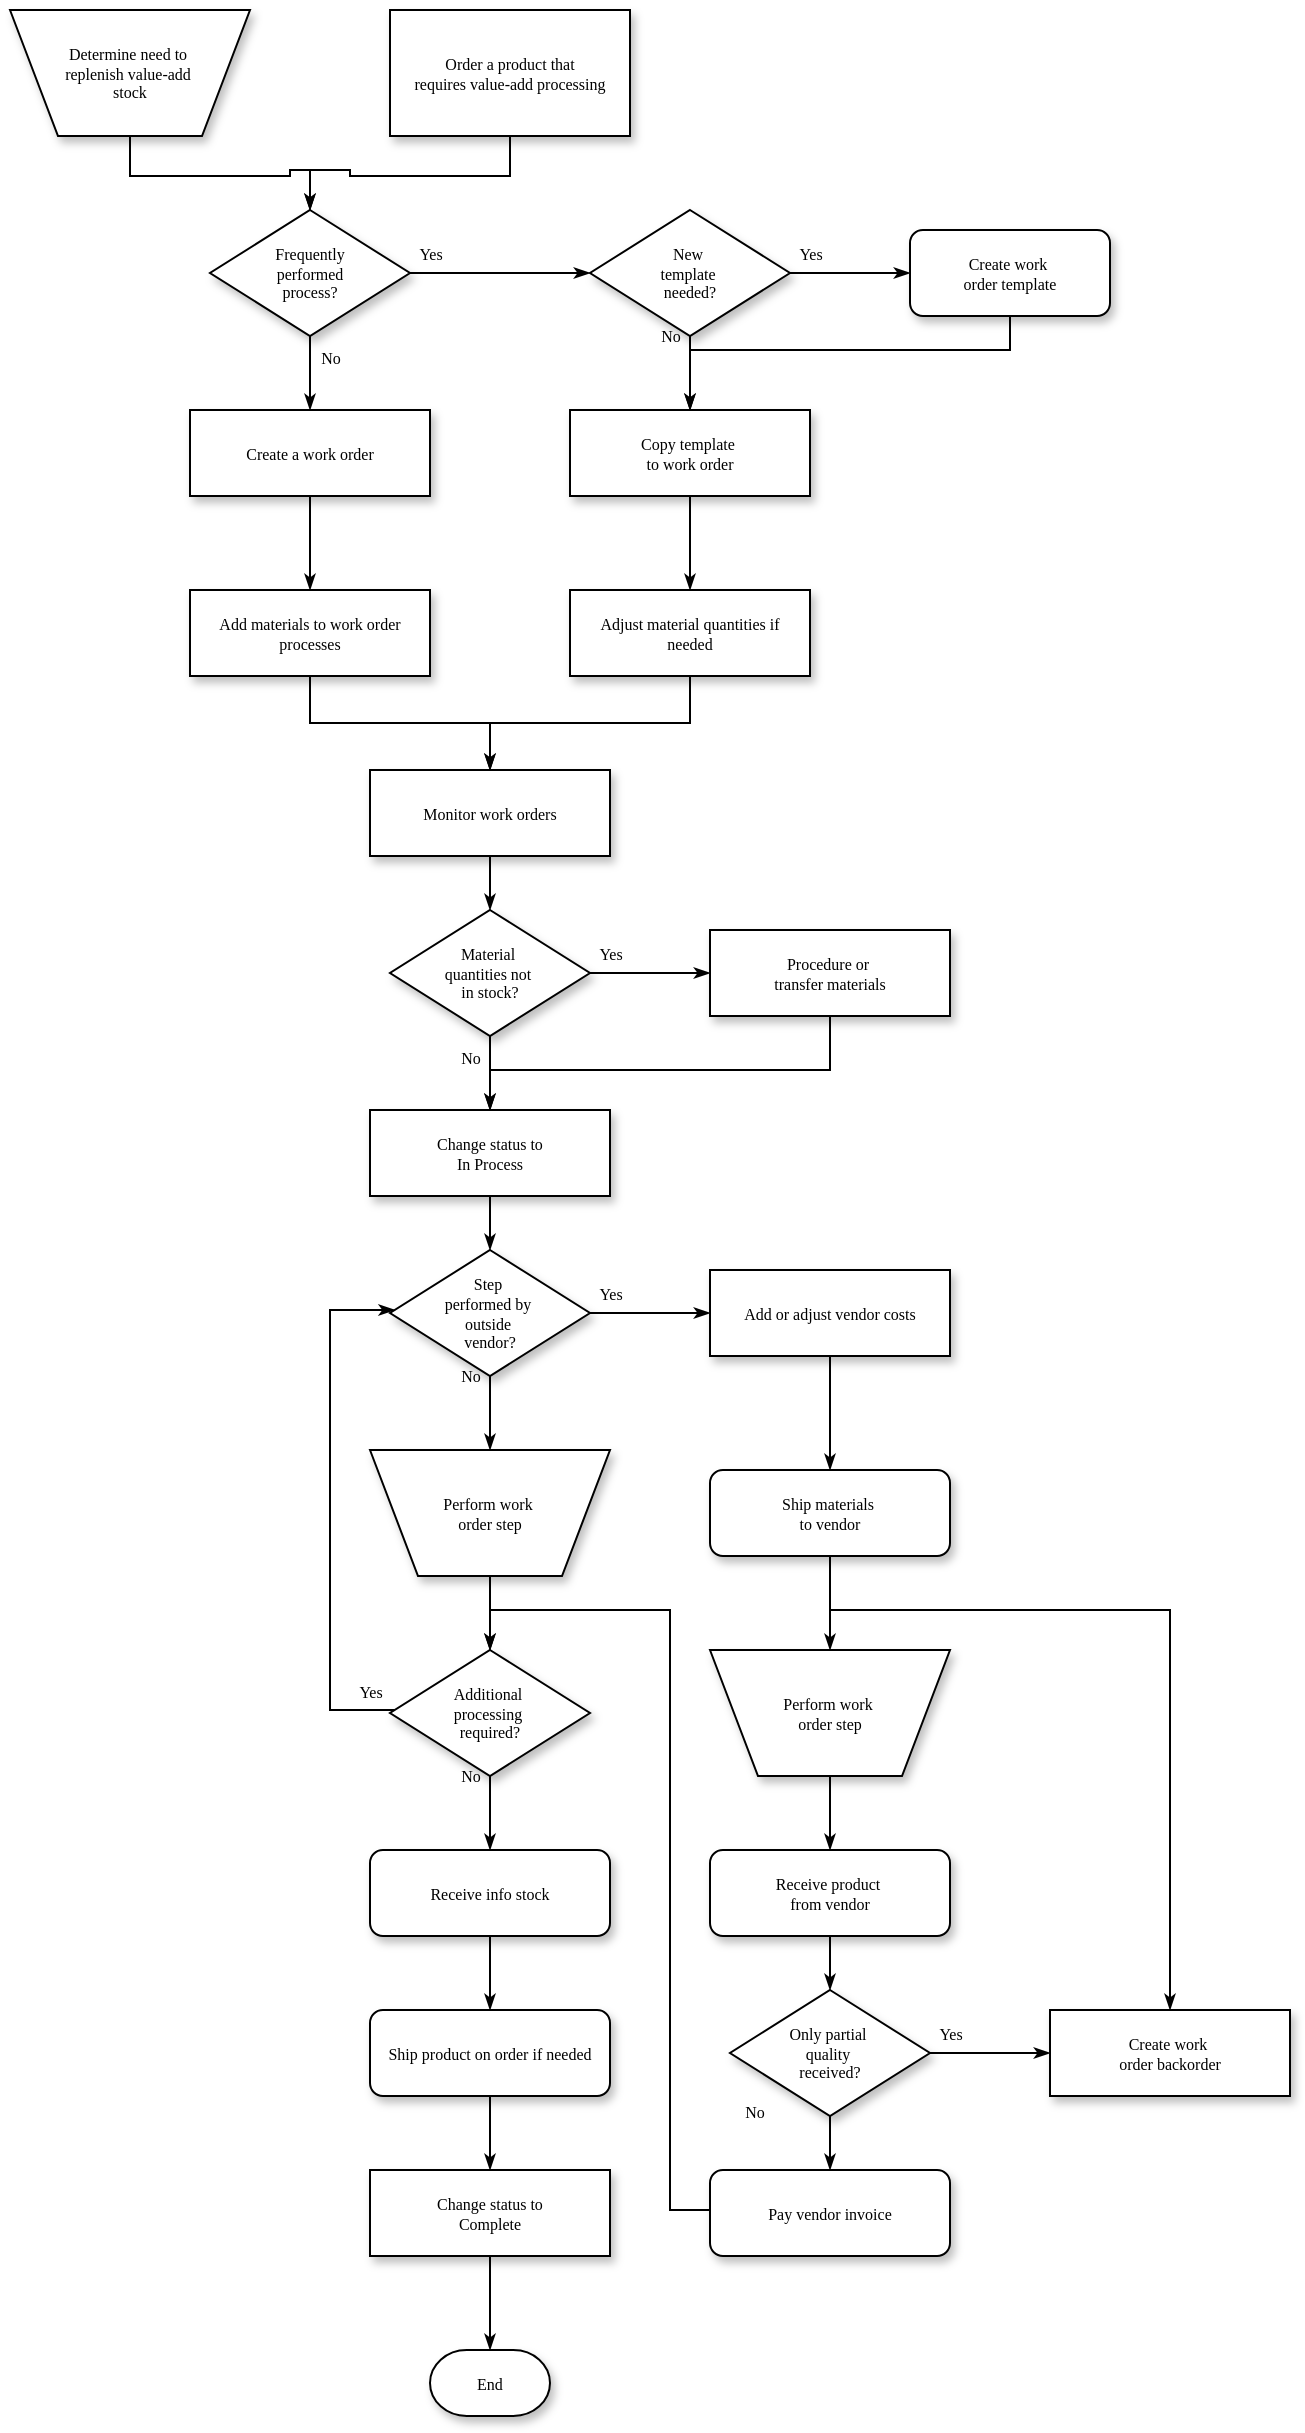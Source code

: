 <mxfile version="14.8.1" type="github">
  <diagram id="qSdNZXYyfH2wm8P7YQI0" name="Page-1">
    <mxGraphModel dx="1188" dy="765" grid="1" gridSize="10" guides="1" tooltips="1" connect="1" arrows="1" fold="1" page="1" pageScale="1" pageWidth="1200" pageHeight="1920" math="0" shadow="0">
      <root>
        <mxCell id="0" />
        <mxCell id="1" parent="0" />
        <mxCell id="9htYWSLXZjWPwvez3Vc0-15" style="edgeStyle=orthogonalEdgeStyle;rounded=0;html=1;labelBackgroundColor=none;startSize=5;endArrow=classicThin;endFill=1;endSize=5;jettySize=auto;orthogonalLoop=1;strokeWidth=1;fontFamily=Verdana;fontSize=8" edge="1" parent="1" source="9htYWSLXZjWPwvez3Vc0-16" target="9htYWSLXZjWPwvez3Vc0-21">
          <mxGeometry relative="1" as="geometry" />
        </mxCell>
        <mxCell id="9htYWSLXZjWPwvez3Vc0-16" value="Determine need to&amp;nbsp;&lt;div&gt;replenish value-add&amp;nbsp;&lt;/div&gt;&lt;div&gt;stock&lt;/div&gt;" style="shape=trapezoid;whiteSpace=wrap;html=1;rounded=0;shadow=1;labelBackgroundColor=none;strokeWidth=1;fontFamily=Verdana;fontSize=8;align=center;flipV=1;" vertex="1" parent="1">
          <mxGeometry x="280" y="200" width="120" height="63" as="geometry" />
        </mxCell>
        <mxCell id="9htYWSLXZjWPwvez3Vc0-17" style="edgeStyle=orthogonalEdgeStyle;rounded=0;html=1;labelBackgroundColor=none;startSize=5;endArrow=classicThin;endFill=1;endSize=5;jettySize=auto;orthogonalLoop=1;strokeWidth=1;fontFamily=Verdana;fontSize=8" edge="1" parent="1" source="9htYWSLXZjWPwvez3Vc0-18" target="9htYWSLXZjWPwvez3Vc0-21">
          <mxGeometry relative="1" as="geometry" />
        </mxCell>
        <mxCell id="9htYWSLXZjWPwvez3Vc0-18" value="Order a product that&lt;div&gt;requires value-add processing&lt;/div&gt;" style="rounded=0;whiteSpace=wrap;html=1;shadow=1;labelBackgroundColor=none;strokeWidth=1;fontFamily=Verdana;fontSize=8;align=center;" vertex="1" parent="1">
          <mxGeometry x="470" y="200" width="120" height="63" as="geometry" />
        </mxCell>
        <mxCell id="9htYWSLXZjWPwvez3Vc0-19" value="Yes" style="edgeStyle=orthogonalEdgeStyle;rounded=0;html=1;labelBackgroundColor=none;startSize=5;endArrow=classicThin;endFill=1;endSize=5;jettySize=auto;orthogonalLoop=1;strokeWidth=1;fontFamily=Verdana;fontSize=8" edge="1" parent="1" source="9htYWSLXZjWPwvez3Vc0-21" target="9htYWSLXZjWPwvez3Vc0-24">
          <mxGeometry x="-0.778" y="10" relative="1" as="geometry">
            <mxPoint as="offset" />
          </mxGeometry>
        </mxCell>
        <mxCell id="9htYWSLXZjWPwvez3Vc0-20" value="No" style="edgeStyle=orthogonalEdgeStyle;rounded=0;html=1;labelBackgroundColor=none;startSize=5;endArrow=classicThin;endFill=1;endSize=5;jettySize=auto;orthogonalLoop=1;strokeWidth=1;fontFamily=Verdana;fontSize=8" edge="1" parent="1" source="9htYWSLXZjWPwvez3Vc0-21" target="9htYWSLXZjWPwvez3Vc0-28">
          <mxGeometry x="-0.5" y="10" relative="1" as="geometry">
            <mxPoint as="offset" />
          </mxGeometry>
        </mxCell>
        <mxCell id="9htYWSLXZjWPwvez3Vc0-21" value="Frequently&lt;div&gt;performed&lt;/div&gt;&lt;div&gt;process?&lt;/div&gt;" style="rhombus;whiteSpace=wrap;html=1;rounded=0;shadow=1;labelBackgroundColor=none;strokeWidth=1;fontFamily=Verdana;fontSize=8;align=center;" vertex="1" parent="1">
          <mxGeometry x="380" y="300" width="100" height="63" as="geometry" />
        </mxCell>
        <mxCell id="9htYWSLXZjWPwvez3Vc0-22" value="Yes" style="edgeStyle=orthogonalEdgeStyle;rounded=0;html=1;labelBackgroundColor=none;startSize=5;endArrow=classicThin;endFill=1;endSize=5;jettySize=auto;orthogonalLoop=1;strokeWidth=1;fontFamily=Verdana;fontSize=8" edge="1" parent="1" source="9htYWSLXZjWPwvez3Vc0-24" target="9htYWSLXZjWPwvez3Vc0-26">
          <mxGeometry x="-0.667" y="10" relative="1" as="geometry">
            <mxPoint as="offset" />
          </mxGeometry>
        </mxCell>
        <mxCell id="9htYWSLXZjWPwvez3Vc0-23" value="No" style="edgeStyle=orthogonalEdgeStyle;rounded=0;html=1;labelBackgroundColor=none;startSize=5;endArrow=classicThin;endFill=1;endSize=5;jettySize=auto;orthogonalLoop=1;strokeWidth=1;fontFamily=Verdana;fontSize=8" edge="1" parent="1" source="9htYWSLXZjWPwvez3Vc0-24" target="9htYWSLXZjWPwvez3Vc0-30">
          <mxGeometry x="-1" y="-10" relative="1" as="geometry">
            <mxPoint x="620" y="380" as="targetPoint" />
            <Array as="points" />
            <mxPoint as="offset" />
          </mxGeometry>
        </mxCell>
        <mxCell id="9htYWSLXZjWPwvez3Vc0-24" value="New&amp;nbsp;&lt;div&gt;template&amp;nbsp;&lt;/div&gt;&lt;div&gt;needed?&lt;/div&gt;" style="rhombus;whiteSpace=wrap;html=1;rounded=0;shadow=1;labelBackgroundColor=none;strokeWidth=1;fontFamily=Verdana;fontSize=8;align=center;" vertex="1" parent="1">
          <mxGeometry x="570" y="300" width="100" height="63" as="geometry" />
        </mxCell>
        <mxCell id="9htYWSLXZjWPwvez3Vc0-25" style="edgeStyle=orthogonalEdgeStyle;rounded=0;html=1;labelBackgroundColor=none;startSize=5;endArrow=classicThin;endFill=1;endSize=5;jettySize=auto;orthogonalLoop=1;strokeWidth=1;fontFamily=Verdana;fontSize=8" edge="1" parent="1" source="9htYWSLXZjWPwvez3Vc0-26" target="9htYWSLXZjWPwvez3Vc0-30">
          <mxGeometry relative="1" as="geometry">
            <Array as="points">
              <mxPoint x="780" y="370" />
              <mxPoint x="620" y="370" />
            </Array>
          </mxGeometry>
        </mxCell>
        <mxCell id="9htYWSLXZjWPwvez3Vc0-26" value="Create work&amp;nbsp;&lt;div&gt;order template&lt;/div&gt;" style="rounded=1;whiteSpace=wrap;html=1;shadow=1;labelBackgroundColor=none;strokeWidth=1;fontFamily=Verdana;fontSize=8;align=center;" vertex="1" parent="1">
          <mxGeometry x="730" y="310" width="100" height="43" as="geometry" />
        </mxCell>
        <mxCell id="9htYWSLXZjWPwvez3Vc0-27" style="edgeStyle=orthogonalEdgeStyle;rounded=0;html=1;labelBackgroundColor=none;startSize=5;endArrow=classicThin;endFill=1;endSize=5;jettySize=auto;orthogonalLoop=1;strokeWidth=1;fontFamily=Verdana;fontSize=8" edge="1" parent="1" source="9htYWSLXZjWPwvez3Vc0-28" target="9htYWSLXZjWPwvez3Vc0-32">
          <mxGeometry relative="1" as="geometry" />
        </mxCell>
        <mxCell id="9htYWSLXZjWPwvez3Vc0-28" value="Create a work order" style="whiteSpace=wrap;html=1;rounded=0;shadow=1;labelBackgroundColor=none;strokeWidth=1;fontFamily=Verdana;fontSize=8;align=center;" vertex="1" parent="1">
          <mxGeometry x="370" y="400" width="120" height="43" as="geometry" />
        </mxCell>
        <mxCell id="9htYWSLXZjWPwvez3Vc0-29" style="edgeStyle=orthogonalEdgeStyle;rounded=0;html=1;labelBackgroundColor=none;startSize=5;endArrow=classicThin;endFill=1;endSize=5;jettySize=auto;orthogonalLoop=1;strokeWidth=1;fontFamily=Verdana;fontSize=8" edge="1" parent="1" source="9htYWSLXZjWPwvez3Vc0-30" target="9htYWSLXZjWPwvez3Vc0-34">
          <mxGeometry relative="1" as="geometry" />
        </mxCell>
        <mxCell id="9htYWSLXZjWPwvez3Vc0-30" value="Copy template&amp;nbsp;&lt;div&gt;to work order&lt;/div&gt;" style="whiteSpace=wrap;html=1;rounded=0;shadow=1;labelBackgroundColor=none;strokeWidth=1;fontFamily=Verdana;fontSize=8;align=center;" vertex="1" parent="1">
          <mxGeometry x="560" y="400" width="120" height="43" as="geometry" />
        </mxCell>
        <mxCell id="9htYWSLXZjWPwvez3Vc0-31" style="edgeStyle=orthogonalEdgeStyle;rounded=0;html=1;labelBackgroundColor=none;startSize=5;endArrow=classicThin;endFill=1;endSize=5;jettySize=auto;orthogonalLoop=1;strokeWidth=1;fontFamily=Verdana;fontSize=8" edge="1" parent="1" source="9htYWSLXZjWPwvez3Vc0-32" target="9htYWSLXZjWPwvez3Vc0-36">
          <mxGeometry relative="1" as="geometry" />
        </mxCell>
        <mxCell id="9htYWSLXZjWPwvez3Vc0-32" value="Add materials to work order processes" style="whiteSpace=wrap;html=1;rounded=0;shadow=1;labelBackgroundColor=none;strokeWidth=1;fontFamily=Verdana;fontSize=8;align=center;spacing=6;" vertex="1" parent="1">
          <mxGeometry x="370" y="490" width="120" height="43" as="geometry" />
        </mxCell>
        <mxCell id="9htYWSLXZjWPwvez3Vc0-33" style="edgeStyle=orthogonalEdgeStyle;rounded=0;html=1;labelBackgroundColor=none;startSize=5;endArrow=classicThin;endFill=1;endSize=5;jettySize=auto;orthogonalLoop=1;strokeWidth=1;fontFamily=Verdana;fontSize=8" edge="1" parent="1" source="9htYWSLXZjWPwvez3Vc0-34" target="9htYWSLXZjWPwvez3Vc0-36">
          <mxGeometry relative="1" as="geometry" />
        </mxCell>
        <mxCell id="9htYWSLXZjWPwvez3Vc0-34" value="Adjust material quantities if needed" style="whiteSpace=wrap;html=1;rounded=0;shadow=1;labelBackgroundColor=none;strokeWidth=1;fontFamily=Verdana;fontSize=8;align=center;spacing=6;" vertex="1" parent="1">
          <mxGeometry x="560" y="490" width="120" height="43" as="geometry" />
        </mxCell>
        <mxCell id="9htYWSLXZjWPwvez3Vc0-35" style="edgeStyle=orthogonalEdgeStyle;rounded=0;html=1;labelBackgroundColor=none;startSize=5;endArrow=classicThin;endFill=1;endSize=5;jettySize=auto;orthogonalLoop=1;strokeWidth=1;fontFamily=Verdana;fontSize=8" edge="1" parent="1" source="9htYWSLXZjWPwvez3Vc0-36" target="9htYWSLXZjWPwvez3Vc0-39">
          <mxGeometry relative="1" as="geometry" />
        </mxCell>
        <mxCell id="9htYWSLXZjWPwvez3Vc0-36" value="Monitor work orders" style="whiteSpace=wrap;html=1;rounded=0;shadow=1;labelBackgroundColor=none;strokeWidth=1;fontFamily=Verdana;fontSize=8;align=center;" vertex="1" parent="1">
          <mxGeometry x="460" y="580" width="120" height="43" as="geometry" />
        </mxCell>
        <mxCell id="9htYWSLXZjWPwvez3Vc0-37" value="Yes" style="edgeStyle=orthogonalEdgeStyle;rounded=0;html=1;labelBackgroundColor=none;startSize=5;endArrow=classicThin;endFill=1;endSize=5;jettySize=auto;orthogonalLoop=1;strokeWidth=1;fontFamily=Verdana;fontSize=8" edge="1" parent="1" source="9htYWSLXZjWPwvez3Vc0-39" target="9htYWSLXZjWPwvez3Vc0-41">
          <mxGeometry x="-0.667" y="10" relative="1" as="geometry">
            <mxPoint as="offset" />
          </mxGeometry>
        </mxCell>
        <mxCell id="9htYWSLXZjWPwvez3Vc0-38" value="No" style="edgeStyle=orthogonalEdgeStyle;rounded=0;html=1;labelBackgroundColor=none;startSize=5;endArrow=classicThin;endFill=1;endSize=5;jettySize=auto;orthogonalLoop=1;strokeWidth=1;fontFamily=Verdana;fontSize=8" edge="1" parent="1" source="9htYWSLXZjWPwvez3Vc0-39" target="9htYWSLXZjWPwvez3Vc0-43">
          <mxGeometry x="-0.5" y="-10" relative="1" as="geometry">
            <mxPoint as="offset" />
          </mxGeometry>
        </mxCell>
        <mxCell id="9htYWSLXZjWPwvez3Vc0-39" value="Material&amp;nbsp;&lt;div&gt;quantities not&amp;nbsp;&lt;/div&gt;&lt;div&gt;in stock?&lt;/div&gt;" style="rhombus;whiteSpace=wrap;html=1;rounded=0;shadow=1;labelBackgroundColor=none;strokeWidth=1;fontFamily=Verdana;fontSize=8;align=center;" vertex="1" parent="1">
          <mxGeometry x="470" y="650" width="100" height="63" as="geometry" />
        </mxCell>
        <mxCell id="9htYWSLXZjWPwvez3Vc0-40" style="edgeStyle=orthogonalEdgeStyle;rounded=0;html=1;labelBackgroundColor=none;startSize=5;endArrow=classicThin;endFill=1;endSize=5;jettySize=auto;orthogonalLoop=1;strokeWidth=1;fontFamily=Verdana;fontSize=8" edge="1" parent="1" source="9htYWSLXZjWPwvez3Vc0-41" target="9htYWSLXZjWPwvez3Vc0-43">
          <mxGeometry relative="1" as="geometry">
            <Array as="points">
              <mxPoint x="690" y="730" />
              <mxPoint x="520" y="730" />
            </Array>
          </mxGeometry>
        </mxCell>
        <mxCell id="9htYWSLXZjWPwvez3Vc0-41" value="Procedure or&amp;nbsp;&lt;div&gt;transfer materials&lt;/div&gt;" style="whiteSpace=wrap;html=1;rounded=0;shadow=1;labelBackgroundColor=none;strokeWidth=1;fontFamily=Verdana;fontSize=8;align=center;" vertex="1" parent="1">
          <mxGeometry x="630" y="660" width="120" height="43" as="geometry" />
        </mxCell>
        <mxCell id="9htYWSLXZjWPwvez3Vc0-42" style="edgeStyle=orthogonalEdgeStyle;rounded=0;html=1;labelBackgroundColor=none;startSize=5;endArrow=classicThin;endFill=1;endSize=5;jettySize=auto;orthogonalLoop=1;strokeWidth=1;fontFamily=Verdana;fontSize=8" edge="1" parent="1" source="9htYWSLXZjWPwvez3Vc0-43" target="9htYWSLXZjWPwvez3Vc0-46">
          <mxGeometry relative="1" as="geometry" />
        </mxCell>
        <mxCell id="9htYWSLXZjWPwvez3Vc0-43" value="Change status to&lt;div&gt;In Process&lt;/div&gt;" style="whiteSpace=wrap;html=1;rounded=0;shadow=1;labelBackgroundColor=none;strokeWidth=1;fontFamily=Verdana;fontSize=8;align=center;" vertex="1" parent="1">
          <mxGeometry x="460" y="750" width="120" height="43" as="geometry" />
        </mxCell>
        <mxCell id="9htYWSLXZjWPwvez3Vc0-44" value="Yes" style="edgeStyle=orthogonalEdgeStyle;rounded=0;html=1;labelBackgroundColor=none;startSize=5;endArrow=classicThin;endFill=1;endSize=5;jettySize=auto;orthogonalLoop=1;strokeWidth=1;fontFamily=Verdana;fontSize=8" edge="1" parent="1" source="9htYWSLXZjWPwvez3Vc0-46" target="9htYWSLXZjWPwvez3Vc0-48">
          <mxGeometry x="-0.667" y="10" relative="1" as="geometry">
            <mxPoint as="offset" />
          </mxGeometry>
        </mxCell>
        <mxCell id="9htYWSLXZjWPwvez3Vc0-45" value="No" style="edgeStyle=orthogonalEdgeStyle;rounded=0;html=1;labelBackgroundColor=none;startSize=5;endArrow=classicThin;endFill=1;endSize=5;jettySize=auto;orthogonalLoop=1;strokeWidth=1;fontFamily=Verdana;fontSize=8" edge="1" parent="1" source="9htYWSLXZjWPwvez3Vc0-46" target="9htYWSLXZjWPwvez3Vc0-50">
          <mxGeometry x="-1" y="-10" relative="1" as="geometry">
            <mxPoint as="offset" />
          </mxGeometry>
        </mxCell>
        <mxCell id="9htYWSLXZjWPwvez3Vc0-46" value="Step&amp;nbsp;&lt;div&gt;performed by&amp;nbsp;&lt;/div&gt;&lt;div&gt;outside&amp;nbsp;&lt;/div&gt;&lt;div&gt;vendor?&lt;/div&gt;" style="rhombus;whiteSpace=wrap;html=1;rounded=0;shadow=1;labelBackgroundColor=none;strokeWidth=1;fontFamily=Verdana;fontSize=8;align=center;" vertex="1" parent="1">
          <mxGeometry x="470" y="820" width="100" height="63" as="geometry" />
        </mxCell>
        <mxCell id="9htYWSLXZjWPwvez3Vc0-47" style="edgeStyle=orthogonalEdgeStyle;rounded=0;html=1;labelBackgroundColor=none;startSize=5;endArrow=classicThin;endFill=1;endSize=5;jettySize=auto;orthogonalLoop=1;strokeWidth=1;fontFamily=Verdana;fontSize=8" edge="1" parent="1" source="9htYWSLXZjWPwvez3Vc0-48" target="9htYWSLXZjWPwvez3Vc0-53">
          <mxGeometry relative="1" as="geometry" />
        </mxCell>
        <mxCell id="9htYWSLXZjWPwvez3Vc0-48" value="Add or adjust vendor costs" style="whiteSpace=wrap;html=1;rounded=0;shadow=1;labelBackgroundColor=none;strokeWidth=1;fontFamily=Verdana;fontSize=8;align=center;" vertex="1" parent="1">
          <mxGeometry x="630" y="830" width="120" height="43" as="geometry" />
        </mxCell>
        <mxCell id="9htYWSLXZjWPwvez3Vc0-49" style="edgeStyle=orthogonalEdgeStyle;rounded=0;html=1;labelBackgroundColor=none;startSize=5;endArrow=classicThin;endFill=1;endSize=5;jettySize=auto;orthogonalLoop=1;strokeWidth=1;fontFamily=Verdana;fontSize=8" edge="1" parent="1" source="9htYWSLXZjWPwvez3Vc0-50" target="9htYWSLXZjWPwvez3Vc0-56">
          <mxGeometry relative="1" as="geometry" />
        </mxCell>
        <mxCell id="9htYWSLXZjWPwvez3Vc0-50" value="Perform work&amp;nbsp;&lt;div&gt;order step&lt;/div&gt;" style="shape=trapezoid;whiteSpace=wrap;html=1;rounded=0;shadow=1;labelBackgroundColor=none;strokeWidth=1;fontFamily=Verdana;fontSize=8;align=center;flipV=1;" vertex="1" parent="1">
          <mxGeometry x="460" y="920" width="120" height="63" as="geometry" />
        </mxCell>
        <mxCell id="9htYWSLXZjWPwvez3Vc0-51" style="edgeStyle=orthogonalEdgeStyle;rounded=0;html=1;labelBackgroundColor=none;startSize=5;endArrow=classicThin;endFill=1;endSize=5;jettySize=auto;orthogonalLoop=1;strokeWidth=1;fontFamily=Verdana;fontSize=8" edge="1" parent="1" source="9htYWSLXZjWPwvez3Vc0-53" target="9htYWSLXZjWPwvez3Vc0-58">
          <mxGeometry relative="1" as="geometry" />
        </mxCell>
        <mxCell id="9htYWSLXZjWPwvez3Vc0-52" style="edgeStyle=orthogonalEdgeStyle;rounded=0;html=1;labelBackgroundColor=none;startSize=5;endArrow=classicThin;endFill=1;endSize=5;jettySize=auto;orthogonalLoop=1;strokeWidth=1;fontFamily=Verdana;fontSize=8" edge="1" parent="1" source="9htYWSLXZjWPwvez3Vc0-53" target="9htYWSLXZjWPwvez3Vc0-68">
          <mxGeometry relative="1" as="geometry">
            <Array as="points">
              <mxPoint x="690" y="1000" />
              <mxPoint x="860" y="1000" />
            </Array>
          </mxGeometry>
        </mxCell>
        <mxCell id="9htYWSLXZjWPwvez3Vc0-53" value="Ship materials&amp;nbsp;&lt;div&gt;to vendor&lt;/div&gt;" style="rounded=1;whiteSpace=wrap;html=1;shadow=1;labelBackgroundColor=none;strokeWidth=1;fontFamily=Verdana;fontSize=8;align=center;" vertex="1" parent="1">
          <mxGeometry x="630" y="930" width="120" height="43" as="geometry" />
        </mxCell>
        <mxCell id="9htYWSLXZjWPwvez3Vc0-54" value="Yes" style="edgeStyle=orthogonalEdgeStyle;rounded=0;html=1;labelBackgroundColor=none;startSize=5;endArrow=classicThin;endFill=1;endSize=5;jettySize=auto;orthogonalLoop=1;strokeWidth=1;fontFamily=Verdana;fontSize=8" edge="1" parent="1" source="9htYWSLXZjWPwvez3Vc0-56" target="9htYWSLXZjWPwvez3Vc0-46">
          <mxGeometry x="-0.692" y="-20" relative="1" as="geometry">
            <Array as="points">
              <mxPoint x="440" y="1050.0" />
              <mxPoint x="440" y="850" />
            </Array>
            <mxPoint as="offset" />
          </mxGeometry>
        </mxCell>
        <mxCell id="9htYWSLXZjWPwvez3Vc0-55" value="No" style="edgeStyle=orthogonalEdgeStyle;rounded=0;html=1;labelBackgroundColor=none;startSize=5;endArrow=classicThin;endFill=1;endSize=5;jettySize=auto;orthogonalLoop=1;strokeWidth=1;fontFamily=Verdana;fontSize=8" edge="1" parent="1" source="9htYWSLXZjWPwvez3Vc0-56" target="9htYWSLXZjWPwvez3Vc0-60">
          <mxGeometry x="-1" y="-10" relative="1" as="geometry">
            <mxPoint as="offset" />
          </mxGeometry>
        </mxCell>
        <mxCell id="9htYWSLXZjWPwvez3Vc0-56" value="Additional&amp;nbsp;&lt;div&gt;processing&amp;nbsp;&lt;/div&gt;&lt;div&gt;required?&lt;/div&gt;" style="rhombus;whiteSpace=wrap;html=1;rounded=0;shadow=1;labelBackgroundColor=none;strokeWidth=1;fontFamily=Verdana;fontSize=8;align=center;" vertex="1" parent="1">
          <mxGeometry x="470" y="1020" width="100" height="63" as="geometry" />
        </mxCell>
        <mxCell id="9htYWSLXZjWPwvez3Vc0-57" style="edgeStyle=orthogonalEdgeStyle;rounded=0;html=1;labelBackgroundColor=none;startSize=5;endArrow=classicThin;endFill=1;endSize=5;jettySize=auto;orthogonalLoop=1;strokeWidth=1;fontFamily=Verdana;fontSize=8" edge="1" parent="1" source="9htYWSLXZjWPwvez3Vc0-58" target="9htYWSLXZjWPwvez3Vc0-62">
          <mxGeometry relative="1" as="geometry" />
        </mxCell>
        <mxCell id="9htYWSLXZjWPwvez3Vc0-58" value="Perform work&amp;nbsp;&lt;div&gt;order step&lt;/div&gt;" style="shape=trapezoid;whiteSpace=wrap;html=1;rounded=0;shadow=1;labelBackgroundColor=none;strokeWidth=1;fontFamily=Verdana;fontSize=8;align=center;flipV=1;" vertex="1" parent="1">
          <mxGeometry x="630" y="1020" width="120" height="63" as="geometry" />
        </mxCell>
        <mxCell id="9htYWSLXZjWPwvez3Vc0-59" style="edgeStyle=orthogonalEdgeStyle;rounded=0;html=1;labelBackgroundColor=none;startSize=5;endArrow=classicThin;endFill=1;endSize=5;jettySize=auto;orthogonalLoop=1;strokeWidth=1;fontFamily=Verdana;fontSize=8" edge="1" parent="1" source="9htYWSLXZjWPwvez3Vc0-60" target="9htYWSLXZjWPwvez3Vc0-64">
          <mxGeometry relative="1" as="geometry" />
        </mxCell>
        <mxCell id="9htYWSLXZjWPwvez3Vc0-60" value="Receive info stock" style="rounded=1;whiteSpace=wrap;html=1;shadow=1;labelBackgroundColor=none;strokeWidth=1;fontFamily=Verdana;fontSize=8;align=center;" vertex="1" parent="1">
          <mxGeometry x="460" y="1120" width="120" height="43" as="geometry" />
        </mxCell>
        <mxCell id="9htYWSLXZjWPwvez3Vc0-61" style="edgeStyle=orthogonalEdgeStyle;rounded=0;html=1;labelBackgroundColor=none;startSize=5;endArrow=classicThin;endFill=1;endSize=5;jettySize=auto;orthogonalLoop=1;strokeWidth=1;fontFamily=Verdana;fontSize=8" edge="1" parent="1" source="9htYWSLXZjWPwvez3Vc0-62" target="9htYWSLXZjWPwvez3Vc0-67">
          <mxGeometry relative="1" as="geometry" />
        </mxCell>
        <mxCell id="9htYWSLXZjWPwvez3Vc0-62" value="Receive product&amp;nbsp;&lt;div&gt;from vendor&lt;/div&gt;" style="rounded=1;whiteSpace=wrap;html=1;shadow=1;labelBackgroundColor=none;strokeWidth=1;fontFamily=Verdana;fontSize=8;align=center;" vertex="1" parent="1">
          <mxGeometry x="630" y="1120" width="120" height="43" as="geometry" />
        </mxCell>
        <mxCell id="9htYWSLXZjWPwvez3Vc0-63" style="edgeStyle=orthogonalEdgeStyle;rounded=0;html=1;labelBackgroundColor=none;startSize=5;endArrow=classicThin;endFill=1;endSize=5;jettySize=auto;orthogonalLoop=1;strokeWidth=1;fontFamily=Verdana;fontSize=8" edge="1" parent="1" source="9htYWSLXZjWPwvez3Vc0-64" target="9htYWSLXZjWPwvez3Vc0-70">
          <mxGeometry relative="1" as="geometry" />
        </mxCell>
        <mxCell id="9htYWSLXZjWPwvez3Vc0-64" value="Ship product on order if needed" style="rounded=1;whiteSpace=wrap;html=1;shadow=1;labelBackgroundColor=none;strokeWidth=1;fontFamily=Verdana;fontSize=8;align=center;" vertex="1" parent="1">
          <mxGeometry x="460" y="1200" width="120" height="43" as="geometry" />
        </mxCell>
        <mxCell id="9htYWSLXZjWPwvez3Vc0-65" value="No" style="edgeStyle=orthogonalEdgeStyle;rounded=0;html=1;labelBackgroundColor=none;startSize=5;endArrow=classicThin;endFill=1;endSize=5;jettySize=auto;orthogonalLoop=1;strokeWidth=1;fontFamily=Verdana;fontSize=8" edge="1" parent="1" source="9htYWSLXZjWPwvez3Vc0-67" target="9htYWSLXZjWPwvez3Vc0-72">
          <mxGeometry x="0.2" y="14" relative="1" as="geometry">
            <mxPoint x="-24" y="-10" as="offset" />
          </mxGeometry>
        </mxCell>
        <mxCell id="9htYWSLXZjWPwvez3Vc0-66" value="Yes" style="edgeStyle=orthogonalEdgeStyle;rounded=0;html=1;labelBackgroundColor=none;startSize=5;endArrow=classicThin;endFill=1;endSize=5;jettySize=auto;orthogonalLoop=1;strokeWidth=1;fontFamily=Verdana;fontSize=8" edge="1" parent="1" source="9htYWSLXZjWPwvez3Vc0-67" target="9htYWSLXZjWPwvez3Vc0-68">
          <mxGeometry x="-0.667" y="10" relative="1" as="geometry">
            <mxPoint as="offset" />
          </mxGeometry>
        </mxCell>
        <mxCell id="9htYWSLXZjWPwvez3Vc0-67" value="Only partial&amp;nbsp;&lt;div&gt;quality&amp;nbsp;&lt;/div&gt;&lt;div&gt;received?&lt;/div&gt;" style="rhombus;whiteSpace=wrap;html=1;rounded=0;shadow=1;labelBackgroundColor=none;strokeWidth=1;fontFamily=Verdana;fontSize=8;align=center;" vertex="1" parent="1">
          <mxGeometry x="640" y="1190" width="100" height="63" as="geometry" />
        </mxCell>
        <mxCell id="9htYWSLXZjWPwvez3Vc0-68" value="Create work&amp;nbsp;&lt;div&gt;order backorder&lt;/div&gt;" style="whiteSpace=wrap;html=1;rounded=0;shadow=1;labelBackgroundColor=none;strokeWidth=1;fontFamily=Verdana;fontSize=8;align=center;" vertex="1" parent="1">
          <mxGeometry x="800" y="1200" width="120" height="43" as="geometry" />
        </mxCell>
        <mxCell id="9htYWSLXZjWPwvez3Vc0-69" style="edgeStyle=orthogonalEdgeStyle;rounded=0;html=1;labelBackgroundColor=none;startSize=5;endArrow=classicThin;endFill=1;endSize=5;jettySize=auto;orthogonalLoop=1;strokeWidth=1;fontFamily=Verdana;fontSize=8" edge="1" parent="1" source="9htYWSLXZjWPwvez3Vc0-70" target="9htYWSLXZjWPwvez3Vc0-73">
          <mxGeometry relative="1" as="geometry" />
        </mxCell>
        <mxCell id="9htYWSLXZjWPwvez3Vc0-70" value="Change status to&lt;div&gt;Complete&lt;/div&gt;" style="whiteSpace=wrap;html=1;rounded=0;shadow=1;labelBackgroundColor=none;strokeWidth=1;fontFamily=Verdana;fontSize=8;align=center;" vertex="1" parent="1">
          <mxGeometry x="460" y="1280" width="120" height="43" as="geometry" />
        </mxCell>
        <mxCell id="9htYWSLXZjWPwvez3Vc0-71" style="edgeStyle=orthogonalEdgeStyle;rounded=0;html=1;labelBackgroundColor=none;startSize=5;endArrow=classicThin;endFill=1;endSize=5;jettySize=auto;orthogonalLoop=1;strokeWidth=1;fontFamily=Verdana;fontSize=8" edge="1" parent="1" source="9htYWSLXZjWPwvez3Vc0-72" target="9htYWSLXZjWPwvez3Vc0-56">
          <mxGeometry relative="1" as="geometry">
            <Array as="points">
              <mxPoint x="610" y="1300" />
              <mxPoint x="610" y="1000" />
              <mxPoint x="520" y="1000" />
            </Array>
          </mxGeometry>
        </mxCell>
        <mxCell id="9htYWSLXZjWPwvez3Vc0-72" value="Pay vendor invoice" style="rounded=1;whiteSpace=wrap;html=1;shadow=1;labelBackgroundColor=none;strokeWidth=1;fontFamily=Verdana;fontSize=8;align=center;" vertex="1" parent="1">
          <mxGeometry x="630" y="1280" width="120" height="43" as="geometry" />
        </mxCell>
        <mxCell id="9htYWSLXZjWPwvez3Vc0-73" value="End" style="strokeWidth=1;html=1;shape=mxgraph.flowchart.terminator;whiteSpace=wrap;rounded=0;shadow=1;labelBackgroundColor=none;fontFamily=Verdana;fontSize=8;align=center;" vertex="1" parent="1">
          <mxGeometry x="490" y="1370" width="60" height="33" as="geometry" />
        </mxCell>
      </root>
    </mxGraphModel>
  </diagram>
</mxfile>
